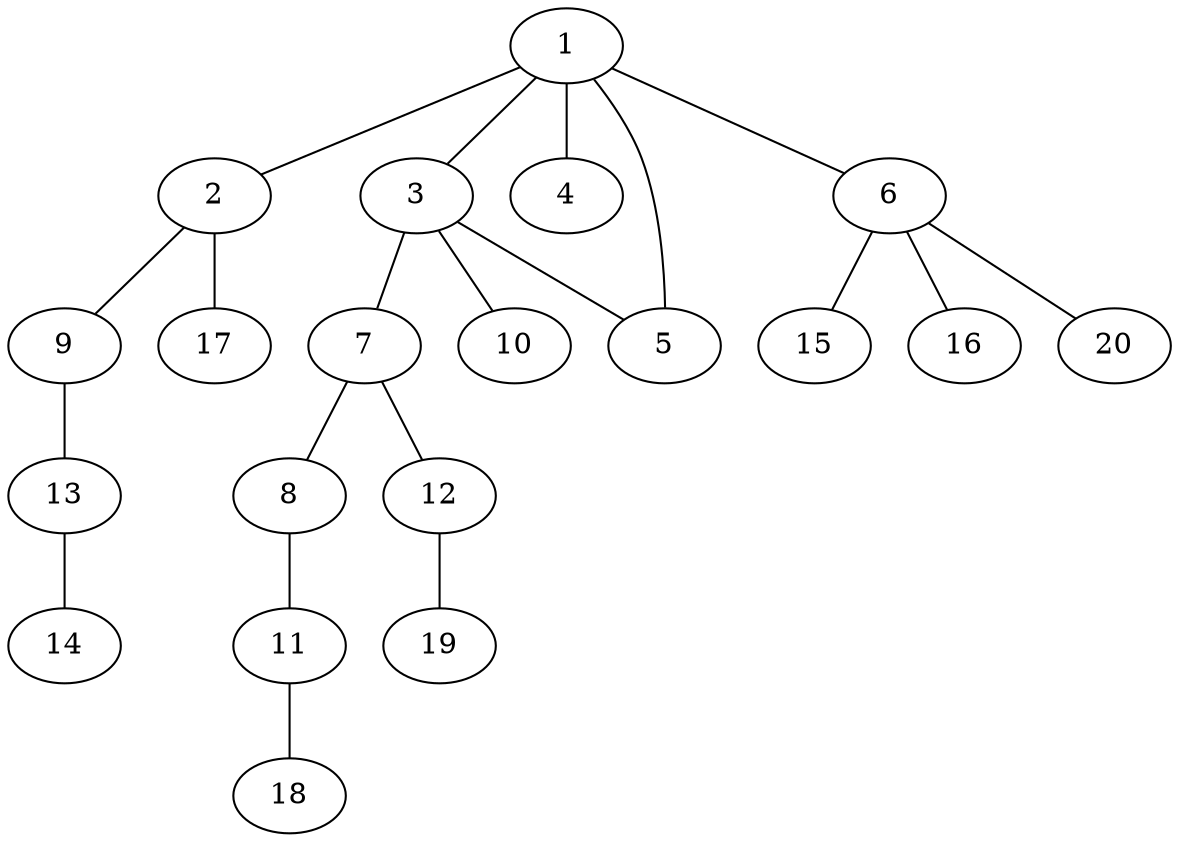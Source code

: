 graph graphname {1--2
1--3
1--4
1--5
1--6
2--9
2--17
3--5
3--7
3--10
6--15
6--16
6--20
7--8
7--12
8--11
9--13
11--18
12--19
13--14
}
